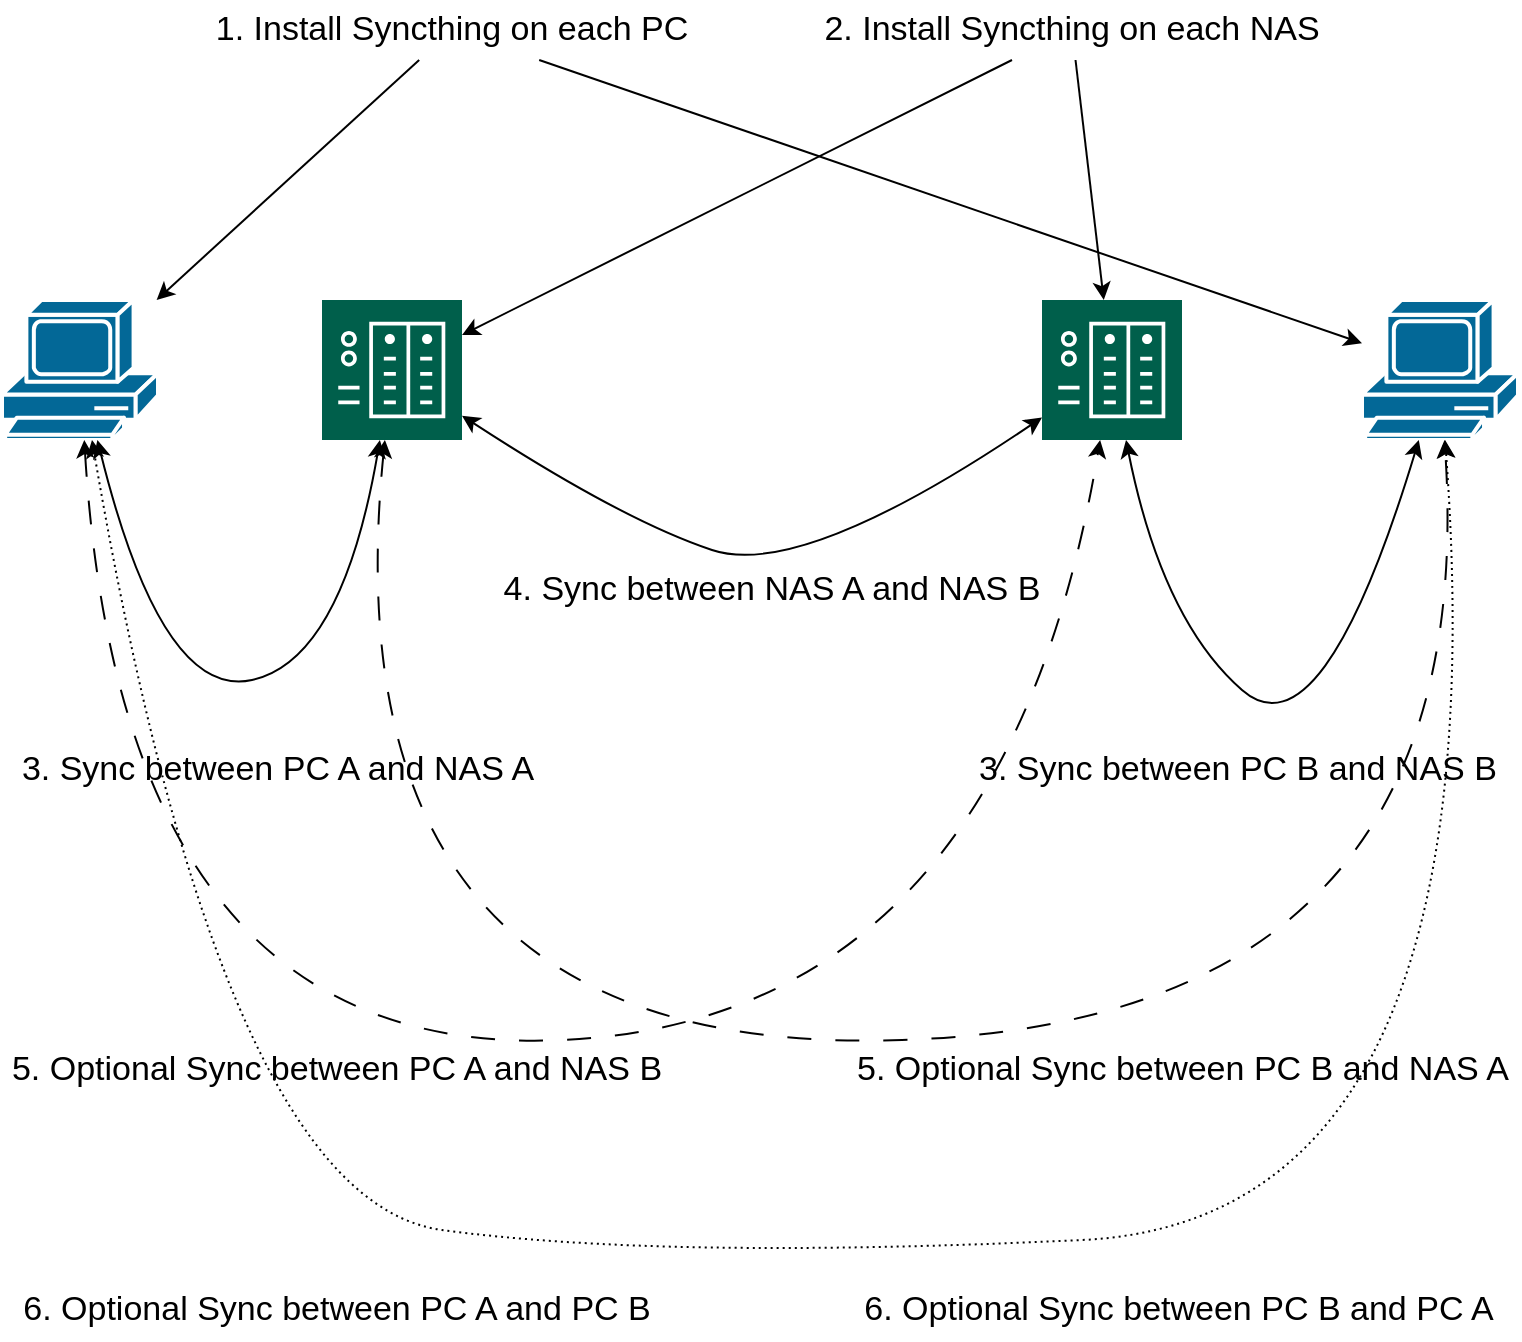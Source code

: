 <mxfile>
    <diagram id="Di6c1o8_KcUGrmYrvIGS" name="Page-1">
        <mxGraphModel dx="909" dy="1931" grid="1" gridSize="10" guides="1" tooltips="1" connect="1" arrows="1" fold="1" page="1" pageScale="1" pageWidth="827" pageHeight="1169" math="0" shadow="0">
            <root>
                <mxCell id="0"/>
                <mxCell id="1" parent="0"/>
                <mxCell id="20" value="" style="shape=mxgraph.cisco.computers_and_peripherals.pc;html=1;pointerEvents=1;dashed=0;fillColor=#036897;strokeColor=#ffffff;strokeWidth=2;verticalLabelPosition=bottom;verticalAlign=top;align=center;outlineConnect=0;fontSize=17;" parent="1" vertex="1">
                    <mxGeometry x="40" y="80" width="78" height="70" as="geometry"/>
                </mxCell>
                <mxCell id="21" value="" style="sketch=0;pointerEvents=1;shadow=0;dashed=0;html=1;strokeColor=none;fillColor=#005F4B;labelPosition=center;verticalLabelPosition=bottom;verticalAlign=top;align=center;outlineConnect=0;shape=mxgraph.veeam2.nas;fontSize=17;" parent="1" vertex="1">
                    <mxGeometry x="200" y="80" width="70" height="70" as="geometry"/>
                </mxCell>
                <mxCell id="25" value="" style="shape=mxgraph.cisco.computers_and_peripherals.pc;html=1;pointerEvents=1;dashed=0;fillColor=#036897;strokeColor=#ffffff;strokeWidth=2;verticalLabelPosition=bottom;verticalAlign=top;align=center;outlineConnect=0;fontSize=17;" parent="1" vertex="1">
                    <mxGeometry x="720" y="80" width="78" height="70" as="geometry"/>
                </mxCell>
                <mxCell id="26" value="" style="sketch=0;pointerEvents=1;shadow=0;dashed=0;html=1;strokeColor=none;fillColor=#005F4B;labelPosition=center;verticalLabelPosition=bottom;verticalAlign=top;align=center;outlineConnect=0;shape=mxgraph.veeam2.nas;fontSize=17;" parent="1" vertex="1">
                    <mxGeometry x="560" y="80" width="70" height="70" as="geometry"/>
                </mxCell>
                <mxCell id="34" value="1. Install Syncthing on each PC" style="text;html=1;strokeColor=none;fillColor=none;align=center;verticalAlign=middle;whiteSpace=wrap;rounded=0;fontSize=17;" parent="1" vertex="1">
                    <mxGeometry x="130" y="-70" width="270" height="30" as="geometry"/>
                </mxCell>
                <mxCell id="36" value="2. Install Syncthing on each NAS" style="text;html=1;strokeColor=none;fillColor=none;align=center;verticalAlign=middle;whiteSpace=wrap;rounded=0;fontSize=17;" parent="1" vertex="1">
                    <mxGeometry x="440" y="-70" width="270" height="30" as="geometry"/>
                </mxCell>
                <mxCell id="38" value="3. Sync between PC B and NAS B" style="text;html=1;strokeColor=none;fillColor=none;align=center;verticalAlign=middle;whiteSpace=wrap;rounded=0;fontSize=17;" parent="1" vertex="1">
                    <mxGeometry x="520" y="300" width="275.59" height="29.921" as="geometry"/>
                </mxCell>
                <mxCell id="40" value="4. Sync between NAS A and NAS B" style="text;html=1;strokeColor=none;fillColor=none;align=center;verticalAlign=middle;whiteSpace=wrap;rounded=0;fontSize=17;" parent="1" vertex="1">
                    <mxGeometry x="280" y="210" width="290" height="30" as="geometry"/>
                </mxCell>
                <mxCell id="43" value="" style="endArrow=classic;html=1;fontSize=17;" parent="1" source="34" target="20" edge="1">
                    <mxGeometry width="50" height="50" relative="1" as="geometry">
                        <mxPoint x="340" y="-30" as="sourcePoint"/>
                        <mxPoint x="390" y="-80" as="targetPoint"/>
                    </mxGeometry>
                </mxCell>
                <mxCell id="44" value="" style="endArrow=classic;html=1;fontSize=17;" parent="1" source="34" target="25" edge="1">
                    <mxGeometry width="50" height="50" relative="1" as="geometry">
                        <mxPoint x="400" y="260" as="sourcePoint"/>
                        <mxPoint x="450" y="210" as="targetPoint"/>
                    </mxGeometry>
                </mxCell>
                <mxCell id="45" value="" style="endArrow=classic;html=1;fontSize=17;" parent="1" source="36" target="26" edge="1">
                    <mxGeometry width="50" height="50" relative="1" as="geometry">
                        <mxPoint x="690" y="290" as="sourcePoint"/>
                        <mxPoint x="740" y="240" as="targetPoint"/>
                    </mxGeometry>
                </mxCell>
                <mxCell id="46" value="" style="endArrow=classic;html=1;fontSize=17;" parent="1" source="36" target="21" edge="1">
                    <mxGeometry width="50" height="50" relative="1" as="geometry">
                        <mxPoint x="640" y="280" as="sourcePoint"/>
                        <mxPoint x="690" y="230" as="targetPoint"/>
                    </mxGeometry>
                </mxCell>
                <mxCell id="47" value="" style="curved=1;endArrow=classic;html=1;fontSize=17;startArrow=classic;startFill=1;" parent="1" source="20" target="21" edge="1">
                    <mxGeometry width="50" height="50" relative="1" as="geometry">
                        <mxPoint x="160" y="270" as="sourcePoint"/>
                        <mxPoint x="210" y="220" as="targetPoint"/>
                        <Array as="points">
                            <mxPoint x="120" y="280"/>
                            <mxPoint x="210" y="260"/>
                        </Array>
                    </mxGeometry>
                </mxCell>
                <mxCell id="48" value="" style="curved=1;endArrow=classic;html=1;fontSize=17;startArrow=classic;startFill=1;" parent="1" source="25" target="26" edge="1">
                    <mxGeometry width="50" height="50" relative="1" as="geometry">
                        <mxPoint x="620" y="290" as="sourcePoint"/>
                        <mxPoint x="670" y="240" as="targetPoint"/>
                        <Array as="points">
                            <mxPoint x="700" y="310"/>
                            <mxPoint x="620" y="240"/>
                        </Array>
                    </mxGeometry>
                </mxCell>
                <mxCell id="49" value="3. Sync between PC A and NAS A" style="text;html=1;strokeColor=none;fillColor=none;align=center;verticalAlign=middle;whiteSpace=wrap;rounded=0;fontSize=17;" parent="1" vertex="1">
                    <mxGeometry x="40" y="300" width="275.59" height="29.921" as="geometry"/>
                </mxCell>
                <mxCell id="52" value="" style="curved=1;endArrow=classic;html=1;fontSize=17;startArrow=classic;startFill=1;" parent="1" source="21" target="26" edge="1">
                    <mxGeometry width="50" height="50" relative="1" as="geometry">
                        <mxPoint x="400" y="360" as="sourcePoint"/>
                        <mxPoint x="450" y="310" as="targetPoint"/>
                        <Array as="points">
                            <mxPoint x="350" y="190"/>
                            <mxPoint x="440" y="220"/>
                        </Array>
                    </mxGeometry>
                </mxCell>
                <mxCell id="54" value="5. Optional Sync between PC A and NAS B" style="text;html=1;strokeColor=none;fillColor=none;align=center;verticalAlign=middle;whiteSpace=wrap;rounded=0;fontSize=17;" vertex="1" parent="1">
                    <mxGeometry x="40" y="450" width="334.645" height="29.921" as="geometry"/>
                </mxCell>
                <mxCell id="55" value="6. Optional Sync between PC A and PC B" style="text;html=1;strokeColor=none;fillColor=none;align=center;verticalAlign=middle;whiteSpace=wrap;rounded=0;fontSize=17;" vertex="1" parent="1">
                    <mxGeometry x="40" y="570" width="334.645" height="29.921" as="geometry"/>
                </mxCell>
                <mxCell id="56" value="" style="curved=1;endArrow=classic;html=1;startArrow=classic;startFill=1;dashed=1;dashPattern=12 12;" edge="1" parent="1" source="20" target="26">
                    <mxGeometry width="50" height="50" relative="1" as="geometry">
                        <mxPoint x="500" y="470" as="sourcePoint"/>
                        <mxPoint x="550" y="420" as="targetPoint"/>
                        <Array as="points">
                            <mxPoint x="100" y="460"/>
                            <mxPoint x="540" y="440"/>
                        </Array>
                    </mxGeometry>
                </mxCell>
                <mxCell id="57" value="5. Optional Sync between PC B and NAS A" style="text;html=1;strokeColor=none;fillColor=none;align=center;verticalAlign=middle;whiteSpace=wrap;rounded=0;fontSize=17;" vertex="1" parent="1">
                    <mxGeometry x="463.36" y="450" width="334.645" height="29.921" as="geometry"/>
                </mxCell>
                <mxCell id="58" value="" style="curved=1;endArrow=classic;html=1;startArrow=classic;startFill=1;dashed=1;dashPattern=12 12;" edge="1" parent="1" source="21" target="25">
                    <mxGeometry width="50" height="50" relative="1" as="geometry">
                        <mxPoint x="100.597" y="160" as="sourcePoint"/>
                        <mxPoint x="594.098" y="160" as="targetPoint"/>
                        <Array as="points">
                            <mxPoint x="200" y="460"/>
                            <mxPoint x="780" y="440"/>
                        </Array>
                    </mxGeometry>
                </mxCell>
                <mxCell id="59" value="" style="curved=1;endArrow=classic;html=1;startArrow=classic;startFill=1;dashed=1;dashPattern=1 2;" edge="1" parent="1" source="20" target="25">
                    <mxGeometry width="50" height="50" relative="1" as="geometry">
                        <mxPoint x="241.449" y="250" as="sourcePoint"/>
                        <mxPoint x="771.262" y="250" as="targetPoint"/>
                        <Array as="points">
                            <mxPoint x="150" y="530"/>
                            <mxPoint x="370" y="560"/>
                            <mxPoint x="790" y="540"/>
                        </Array>
                    </mxGeometry>
                </mxCell>
                <mxCell id="60" value="6. Optional Sync between PC B and PC A" style="text;html=1;strokeColor=none;fillColor=none;align=center;verticalAlign=middle;whiteSpace=wrap;rounded=0;fontSize=17;" vertex="1" parent="1">
                    <mxGeometry x="460.94" y="570" width="334.645" height="29.921" as="geometry"/>
                </mxCell>
            </root>
        </mxGraphModel>
    </diagram>
</mxfile>